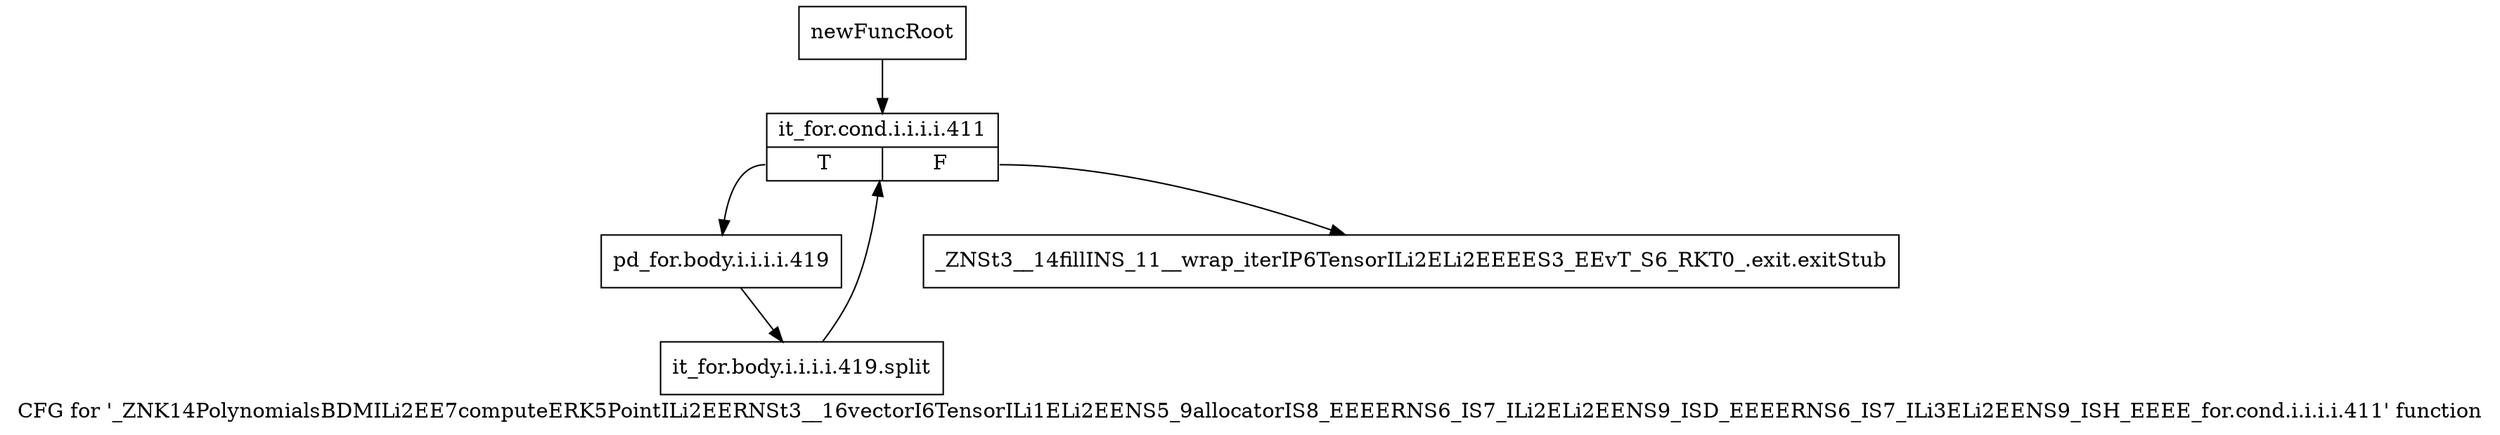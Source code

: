 digraph "CFG for '_ZNK14PolynomialsBDMILi2EE7computeERK5PointILi2EERNSt3__16vectorI6TensorILi1ELi2EENS5_9allocatorIS8_EEEERNS6_IS7_ILi2ELi2EENS9_ISD_EEEERNS6_IS7_ILi3ELi2EENS9_ISH_EEEE_for.cond.i.i.i.i.411' function" {
	label="CFG for '_ZNK14PolynomialsBDMILi2EE7computeERK5PointILi2EERNSt3__16vectorI6TensorILi1ELi2EENS5_9allocatorIS8_EEEERNS6_IS7_ILi2ELi2EENS9_ISD_EEEERNS6_IS7_ILi3ELi2EENS9_ISH_EEEE_for.cond.i.i.i.i.411' function";

	Node0x9994420 [shape=record,label="{newFuncRoot}"];
	Node0x9994420 -> Node0x99944c0;
	Node0x9994470 [shape=record,label="{_ZNSt3__14fillINS_11__wrap_iterIP6TensorILi2ELi2EEEES3_EEvT_S6_RKT0_.exit.exitStub}"];
	Node0x99944c0 [shape=record,label="{it_for.cond.i.i.i.i.411|{<s0>T|<s1>F}}"];
	Node0x99944c0:s0 -> Node0x9994510;
	Node0x99944c0:s1 -> Node0x9994470;
	Node0x9994510 [shape=record,label="{pd_for.body.i.i.i.i.419}"];
	Node0x9994510 -> Node0xbafbf90;
	Node0xbafbf90 [shape=record,label="{it_for.body.i.i.i.i.419.split}"];
	Node0xbafbf90 -> Node0x99944c0;
}
